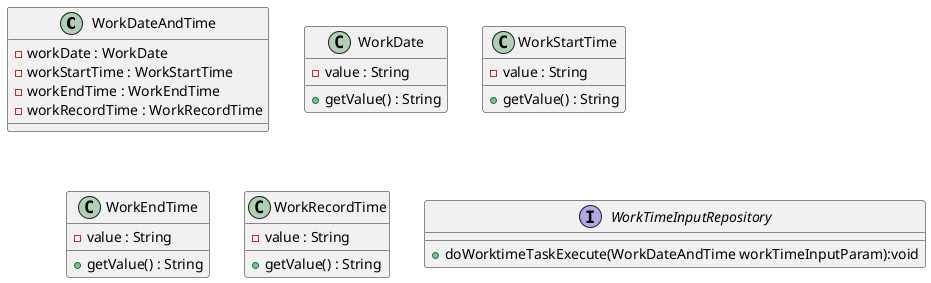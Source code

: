 @startuml


class WorkDateAndTime {
    - workDate : WorkDate
    - workStartTime : WorkStartTime
    - workEndTime : WorkEndTime
    - workRecordTime : WorkRecordTime
}

class WorkDate {
    - value : String
    + getValue() : String
}

class WorkStartTime {
    - value : String
    + getValue() : String
}

class WorkEndTime {
    - value : String
    + getValue() : String
}

class WorkRecordTime {
    - value : String
    + getValue() : String
}

interface WorkTimeInputRepository {
    + doWorktimeTaskExecute(WorkDateAndTime workTimeInputParam):void
}

@enduml